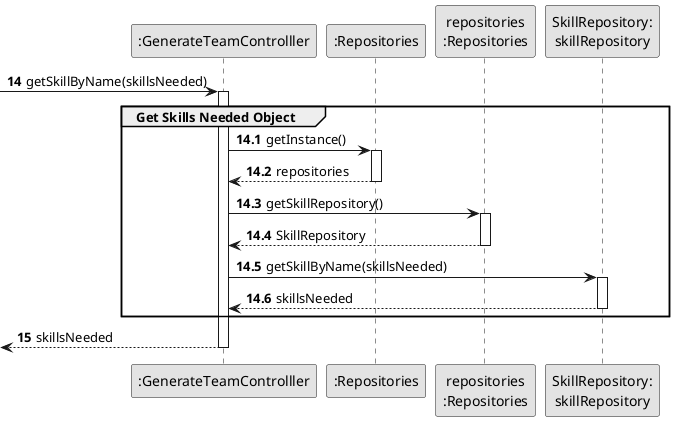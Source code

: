 @startuml
skinparam monochrome true
skinparam packageStyle rectangle
skinparam shadowing false

autonumber

'hide footbox

participant ":GenerateTeamControlller" as CTRL
participant ":Repositories" as REP
participant "repositories\n:Repositories" as REPS
participant "SkillRepository:\nskillRepository" as SREP

autonumber 14

 -> CTRL : getSkillByName(skillsNeeded)
autonumber 14.1
activate CTRL
    group Get Skills Needed Object

            CTRL -> REP : getInstance()
            activate REP

            REP --> CTRL: repositories
            deactivate REP

            CTRL -> REPS : getSkillRepository()
            activate REPS

            REPS --> CTRL: SkillRepository
            deactivate REPS

            CTRL -> SREP: getSkillByName(skillsNeeded)
            activate SREP

            SREP --> CTRL : skillsNeeded
            deactivate SREP

    end
    autonumber 15
    <-- CTRL  : skillsNeeded
deactivate CTRL

@enduml